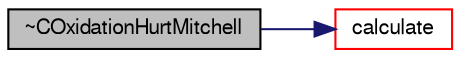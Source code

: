 digraph "~COxidationHurtMitchell"
{
  bgcolor="transparent";
  edge [fontname="FreeSans",fontsize="10",labelfontname="FreeSans",labelfontsize="10"];
  node [fontname="FreeSans",fontsize="10",shape=record];
  rankdir="LR";
  Node6 [label="~COxidationHurtMitchell",height=0.2,width=0.4,color="black", fillcolor="grey75", style="filled", fontcolor="black"];
  Node6 -> Node7 [color="midnightblue",fontsize="10",style="solid",fontname="FreeSans"];
  Node7 [label="calculate",height=0.2,width=0.4,color="red",URL="$a23618.html#ab36dcb98739391d3c7b2a2e2a4f44be8",tooltip="Update surface reactions. "];
}
